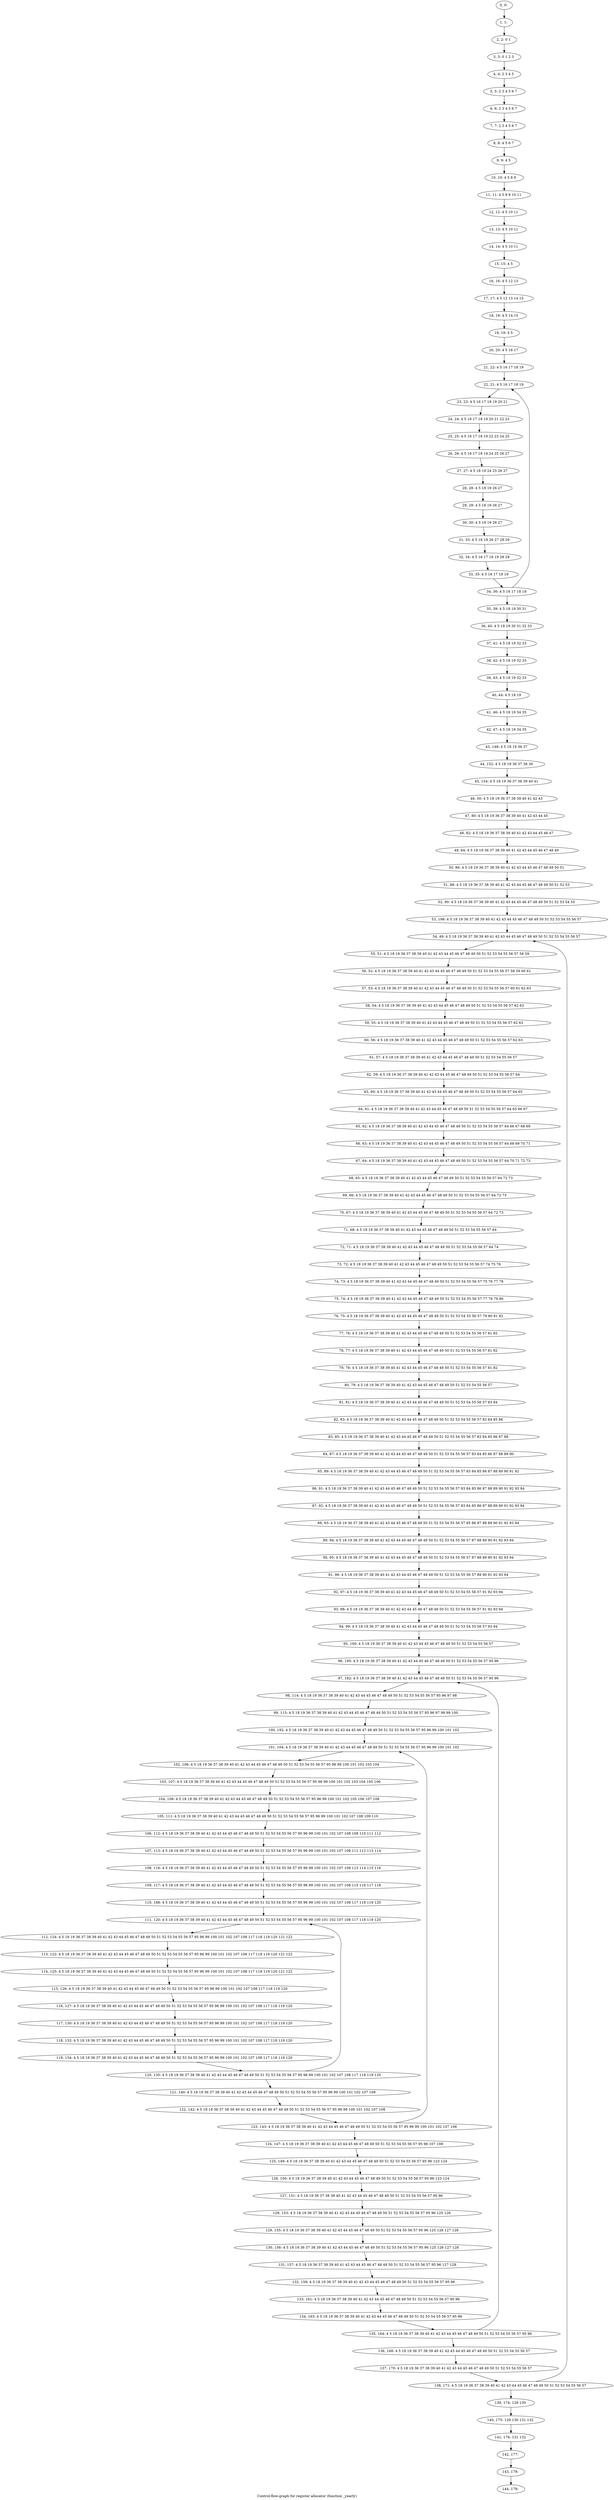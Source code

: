 digraph G {
graph [label="Control-flow-graph for register allocator (function _yearly)"]
0[label="0, 0: "];
1[label="1, 1: "];
2[label="2, 2: 0 1 "];
3[label="3, 3: 0 1 2 3 "];
4[label="4, 4: 2 3 4 5 "];
5[label="5, 5: 2 3 4 5 6 7 "];
6[label="6, 6: 2 3 4 5 6 7 "];
7[label="7, 7: 2 3 4 5 6 7 "];
8[label="8, 8: 4 5 6 7 "];
9[label="9, 9: 4 5 "];
10[label="10, 10: 4 5 8 9 "];
11[label="11, 11: 4 5 8 9 10 11 "];
12[label="12, 12: 4 5 10 11 "];
13[label="13, 13: 4 5 10 11 "];
14[label="14, 14: 4 5 10 11 "];
15[label="15, 15: 4 5 "];
16[label="16, 16: 4 5 12 13 "];
17[label="17, 17: 4 5 12 13 14 15 "];
18[label="18, 18: 4 5 14 15 "];
19[label="19, 19: 4 5 "];
20[label="20, 20: 4 5 16 17 "];
21[label="21, 22: 4 5 16 17 18 19 "];
22[label="22, 21: 4 5 16 17 18 19 "];
23[label="23, 23: 4 5 16 17 18 19 20 21 "];
24[label="24, 24: 4 5 16 17 18 19 20 21 22 23 "];
25[label="25, 25: 4 5 16 17 18 19 22 23 24 25 "];
26[label="26, 26: 4 5 16 17 18 19 24 25 26 27 "];
27[label="27, 27: 4 5 18 19 24 25 26 27 "];
28[label="28, 28: 4 5 18 19 26 27 "];
29[label="29, 29: 4 5 18 19 26 27 "];
30[label="30, 30: 4 5 18 19 26 27 "];
31[label="31, 33: 4 5 18 19 26 27 28 29 "];
32[label="32, 34: 4 5 16 17 18 19 28 29 "];
33[label="33, 35: 4 5 16 17 18 19 "];
34[label="34, 36: 4 5 16 17 18 19 "];
35[label="35, 39: 4 5 18 19 30 31 "];
36[label="36, 40: 4 5 18 19 30 31 32 33 "];
37[label="37, 41: 4 5 18 19 32 33 "];
38[label="38, 42: 4 5 18 19 32 33 "];
39[label="39, 43: 4 5 18 19 32 33 "];
40[label="40, 44: 4 5 18 19 "];
41[label="41, 46: 4 5 18 19 34 35 "];
42[label="42, 47: 4 5 18 19 34 35 "];
43[label="43, 148: 4 5 18 19 36 37 "];
44[label="44, 152: 4 5 18 19 36 37 38 39 "];
45[label="45, 154: 4 5 18 19 36 37 38 39 40 41 "];
46[label="46, 50: 4 5 18 19 36 37 38 39 40 41 42 43 "];
47[label="47, 80: 4 5 18 19 36 37 38 39 40 41 42 43 44 45 "];
48[label="48, 82: 4 5 18 19 36 37 38 39 40 41 42 43 44 45 46 47 "];
49[label="49, 84: 4 5 18 19 36 37 38 39 40 41 42 43 44 45 46 47 48 49 "];
50[label="50, 86: 4 5 18 19 36 37 38 39 40 41 42 43 44 45 46 47 48 49 50 51 "];
51[label="51, 88: 4 5 18 19 36 37 38 39 40 41 42 43 44 45 46 47 48 49 50 51 52 53 "];
52[label="52, 90: 4 5 18 19 36 37 38 39 40 41 42 43 44 45 46 47 48 49 50 51 52 53 54 55 "];
53[label="53, 198: 4 5 18 19 36 37 38 39 40 41 42 43 44 45 46 47 48 49 50 51 52 53 54 55 56 57 "];
54[label="54, 49: 4 5 18 19 36 37 38 39 40 41 42 43 44 45 46 47 48 49 50 51 52 53 54 55 56 57 "];
55[label="55, 51: 4 5 18 19 36 37 38 39 40 41 42 43 44 45 46 47 48 49 50 51 52 53 54 55 56 57 58 59 "];
56[label="56, 52: 4 5 18 19 36 37 38 39 40 41 42 43 44 45 46 47 48 49 50 51 52 53 54 55 56 57 58 59 60 61 "];
57[label="57, 53: 4 5 18 19 36 37 38 39 40 41 42 43 44 45 46 47 48 49 50 51 52 53 54 55 56 57 60 61 62 63 "];
58[label="58, 54: 4 5 18 19 36 37 38 39 40 41 42 43 44 45 46 47 48 49 50 51 52 53 54 55 56 57 62 63 "];
59[label="59, 55: 4 5 18 19 36 37 38 39 40 41 42 43 44 45 46 47 48 49 50 51 52 53 54 55 56 57 62 63 "];
60[label="60, 56: 4 5 18 19 36 37 38 39 40 41 42 43 44 45 46 47 48 49 50 51 52 53 54 55 56 57 62 63 "];
61[label="61, 57: 4 5 18 19 36 37 38 39 40 41 42 43 44 45 46 47 48 49 50 51 52 53 54 55 56 57 "];
62[label="62, 59: 4 5 18 19 36 37 38 39 40 41 42 43 44 45 46 47 48 49 50 51 52 53 54 55 56 57 64 "];
63[label="63, 60: 4 5 18 19 36 37 38 39 40 41 42 43 44 45 46 47 48 49 50 51 52 53 54 55 56 57 64 65 "];
64[label="64, 61: 4 5 18 19 36 37 38 39 40 41 42 43 44 45 46 47 48 49 50 51 52 53 54 55 56 57 64 65 66 67 "];
65[label="65, 62: 4 5 18 19 36 37 38 39 40 41 42 43 44 45 46 47 48 49 50 51 52 53 54 55 56 57 64 66 67 68 69 "];
66[label="66, 63: 4 5 18 19 36 37 38 39 40 41 42 43 44 45 46 47 48 49 50 51 52 53 54 55 56 57 64 68 69 70 71 "];
67[label="67, 64: 4 5 18 19 36 37 38 39 40 41 42 43 44 45 46 47 48 49 50 51 52 53 54 55 56 57 64 70 71 72 73 "];
68[label="68, 65: 4 5 18 19 36 37 38 39 40 41 42 43 44 45 46 47 48 49 50 51 52 53 54 55 56 57 64 72 73 "];
69[label="69, 66: 4 5 18 19 36 37 38 39 40 41 42 43 44 45 46 47 48 49 50 51 52 53 54 55 56 57 64 72 73 "];
70[label="70, 67: 4 5 18 19 36 37 38 39 40 41 42 43 44 45 46 47 48 49 50 51 52 53 54 55 56 57 64 72 73 "];
71[label="71, 68: 4 5 18 19 36 37 38 39 40 41 42 43 44 45 46 47 48 49 50 51 52 53 54 55 56 57 64 "];
72[label="72, 71: 4 5 18 19 36 37 38 39 40 41 42 43 44 45 46 47 48 49 50 51 52 53 54 55 56 57 64 74 "];
73[label="73, 72: 4 5 18 19 36 37 38 39 40 41 42 43 44 45 46 47 48 49 50 51 52 53 54 55 56 57 74 75 76 "];
74[label="74, 73: 4 5 18 19 36 37 38 39 40 41 42 43 44 45 46 47 48 49 50 51 52 53 54 55 56 57 75 76 77 78 "];
75[label="75, 74: 4 5 18 19 36 37 38 39 40 41 42 43 44 45 46 47 48 49 50 51 52 53 54 55 56 57 77 78 79 80 "];
76[label="76, 75: 4 5 18 19 36 37 38 39 40 41 42 43 44 45 46 47 48 49 50 51 52 53 54 55 56 57 79 80 81 82 "];
77[label="77, 76: 4 5 18 19 36 37 38 39 40 41 42 43 44 45 46 47 48 49 50 51 52 53 54 55 56 57 81 82 "];
78[label="78, 77: 4 5 18 19 36 37 38 39 40 41 42 43 44 45 46 47 48 49 50 51 52 53 54 55 56 57 81 82 "];
79[label="79, 78: 4 5 18 19 36 37 38 39 40 41 42 43 44 45 46 47 48 49 50 51 52 53 54 55 56 57 81 82 "];
80[label="80, 79: 4 5 18 19 36 37 38 39 40 41 42 43 44 45 46 47 48 49 50 51 52 53 54 55 56 57 "];
81[label="81, 81: 4 5 18 19 36 37 38 39 40 41 42 43 44 45 46 47 48 49 50 51 52 53 54 55 56 57 83 84 "];
82[label="82, 83: 4 5 18 19 36 37 38 39 40 41 42 43 44 45 46 47 48 49 50 51 52 53 54 55 56 57 83 84 85 86 "];
83[label="83, 85: 4 5 18 19 36 37 38 39 40 41 42 43 44 45 46 47 48 49 50 51 52 53 54 55 56 57 83 84 85 86 87 88 "];
84[label="84, 87: 4 5 18 19 36 37 38 39 40 41 42 43 44 45 46 47 48 49 50 51 52 53 54 55 56 57 83 84 85 86 87 88 89 90 "];
85[label="85, 89: 4 5 18 19 36 37 38 39 40 41 42 43 44 45 46 47 48 49 50 51 52 53 54 55 56 57 83 84 85 86 87 88 89 90 91 92 "];
86[label="86, 91: 4 5 18 19 36 37 38 39 40 41 42 43 44 45 46 47 48 49 50 51 52 53 54 55 56 57 83 84 85 86 87 88 89 90 91 92 93 94 "];
87[label="87, 92: 4 5 18 19 36 37 38 39 40 41 42 43 44 45 46 47 48 49 50 51 52 53 54 55 56 57 83 84 85 86 87 88 89 90 91 92 93 94 "];
88[label="88, 93: 4 5 18 19 36 37 38 39 40 41 42 43 44 45 46 47 48 49 50 51 52 53 54 55 56 57 85 86 87 88 89 90 91 92 93 94 "];
89[label="89, 94: 4 5 18 19 36 37 38 39 40 41 42 43 44 45 46 47 48 49 50 51 52 53 54 55 56 57 87 88 89 90 91 92 93 94 "];
90[label="90, 95: 4 5 18 19 36 37 38 39 40 41 42 43 44 45 46 47 48 49 50 51 52 53 54 55 56 57 87 88 89 90 91 92 93 94 "];
91[label="91, 96: 4 5 18 19 36 37 38 39 40 41 42 43 44 45 46 47 48 49 50 51 52 53 54 55 56 57 89 90 91 92 93 94 "];
92[label="92, 97: 4 5 18 19 36 37 38 39 40 41 42 43 44 45 46 47 48 49 50 51 52 53 54 55 56 57 91 92 93 94 "];
93[label="93, 98: 4 5 18 19 36 37 38 39 40 41 42 43 44 45 46 47 48 49 50 51 52 53 54 55 56 57 91 92 93 94 "];
94[label="94, 99: 4 5 18 19 36 37 38 39 40 41 42 43 44 45 46 47 48 49 50 51 52 53 54 55 56 57 93 94 "];
95[label="95, 100: 4 5 18 19 36 37 38 39 40 41 42 43 44 45 46 47 48 49 50 51 52 53 54 55 56 57 "];
96[label="96, 195: 4 5 18 19 36 37 38 39 40 41 42 43 44 45 46 47 48 49 50 51 52 53 54 55 56 57 95 96 "];
97[label="97, 182: 4 5 18 19 36 37 38 39 40 41 42 43 44 45 46 47 48 49 50 51 52 53 54 55 56 57 95 96 "];
98[label="98, 114: 4 5 18 19 36 37 38 39 40 41 42 43 44 45 46 47 48 49 50 51 52 53 54 55 56 57 95 96 97 98 "];
99[label="99, 115: 4 5 18 19 36 37 38 39 40 41 42 43 44 45 46 47 48 49 50 51 52 53 54 55 56 57 95 96 97 98 99 100 "];
100[label="100, 192: 4 5 18 19 36 37 38 39 40 41 42 43 44 45 46 47 48 49 50 51 52 53 54 55 56 57 95 96 99 100 101 102 "];
101[label="101, 104: 4 5 18 19 36 37 38 39 40 41 42 43 44 45 46 47 48 49 50 51 52 53 54 55 56 57 95 96 99 100 101 102 "];
102[label="102, 106: 4 5 18 19 36 37 38 39 40 41 42 43 44 45 46 47 48 49 50 51 52 53 54 55 56 57 95 96 99 100 101 102 103 104 "];
103[label="103, 107: 4 5 18 19 36 37 38 39 40 41 42 43 44 45 46 47 48 49 50 51 52 53 54 55 56 57 95 96 99 100 101 102 103 104 105 106 "];
104[label="104, 108: 4 5 18 19 36 37 38 39 40 41 42 43 44 45 46 47 48 49 50 51 52 53 54 55 56 57 95 96 99 100 101 102 105 106 107 108 "];
105[label="105, 111: 4 5 18 19 36 37 38 39 40 41 42 43 44 45 46 47 48 49 50 51 52 53 54 55 56 57 95 96 99 100 101 102 107 108 109 110 "];
106[label="106, 112: 4 5 18 19 36 37 38 39 40 41 42 43 44 45 46 47 48 49 50 51 52 53 54 55 56 57 95 96 99 100 101 102 107 108 109 110 111 112 "];
107[label="107, 113: 4 5 18 19 36 37 38 39 40 41 42 43 44 45 46 47 48 49 50 51 52 53 54 55 56 57 95 96 99 100 101 102 107 108 111 112 113 114 "];
108[label="108, 116: 4 5 18 19 36 37 38 39 40 41 42 43 44 45 46 47 48 49 50 51 52 53 54 55 56 57 95 96 99 100 101 102 107 108 113 114 115 116 "];
109[label="109, 117: 4 5 18 19 36 37 38 39 40 41 42 43 44 45 46 47 48 49 50 51 52 53 54 55 56 57 95 96 99 100 101 102 107 108 115 116 117 118 "];
110[label="110, 188: 4 5 18 19 36 37 38 39 40 41 42 43 44 45 46 47 48 49 50 51 52 53 54 55 56 57 95 96 99 100 101 102 107 108 117 118 119 120 "];
111[label="111, 120: 4 5 18 19 36 37 38 39 40 41 42 43 44 45 46 47 48 49 50 51 52 53 54 55 56 57 95 96 99 100 101 102 107 108 117 118 119 120 "];
112[label="112, 124: 4 5 18 19 36 37 38 39 40 41 42 43 44 45 46 47 48 49 50 51 52 53 54 55 56 57 95 96 99 100 101 102 107 108 117 118 119 120 121 122 "];
113[label="113, 122: 4 5 18 19 36 37 38 39 40 41 42 43 44 45 46 47 48 49 50 51 52 53 54 55 56 57 95 96 99 100 101 102 107 108 117 118 119 120 121 122 "];
114[label="114, 125: 4 5 18 19 36 37 38 39 40 41 42 43 44 45 46 47 48 49 50 51 52 53 54 55 56 57 95 96 99 100 101 102 107 108 117 118 119 120 121 122 "];
115[label="115, 126: 4 5 18 19 36 37 38 39 40 41 42 43 44 45 46 47 48 49 50 51 52 53 54 55 56 57 95 96 99 100 101 102 107 108 117 118 119 120 "];
116[label="116, 127: 4 5 18 19 36 37 38 39 40 41 42 43 44 45 46 47 48 49 50 51 52 53 54 55 56 57 95 96 99 100 101 102 107 108 117 118 119 120 "];
117[label="117, 130: 4 5 18 19 36 37 38 39 40 41 42 43 44 45 46 47 48 49 50 51 52 53 54 55 56 57 95 96 99 100 101 102 107 108 117 118 119 120 "];
118[label="118, 132: 4 5 18 19 36 37 38 39 40 41 42 43 44 45 46 47 48 49 50 51 52 53 54 55 56 57 95 96 99 100 101 102 107 108 117 118 119 120 "];
119[label="119, 134: 4 5 18 19 36 37 38 39 40 41 42 43 44 45 46 47 48 49 50 51 52 53 54 55 56 57 95 96 99 100 101 102 107 108 117 118 119 120 "];
120[label="120, 135: 4 5 18 19 36 37 38 39 40 41 42 43 44 45 46 47 48 49 50 51 52 53 54 55 56 57 95 96 99 100 101 102 107 108 117 118 119 120 "];
121[label="121, 140: 4 5 18 19 36 37 38 39 40 41 42 43 44 45 46 47 48 49 50 51 52 53 54 55 56 57 95 96 99 100 101 102 107 108 "];
122[label="122, 142: 4 5 18 19 36 37 38 39 40 41 42 43 44 45 46 47 48 49 50 51 52 53 54 55 56 57 95 96 99 100 101 102 107 108 "];
123[label="123, 143: 4 5 18 19 36 37 38 39 40 41 42 43 44 45 46 47 48 49 50 51 52 53 54 55 56 57 95 96 99 100 101 102 107 108 "];
124[label="124, 147: 4 5 18 19 36 37 38 39 40 41 42 43 44 45 46 47 48 49 50 51 52 53 54 55 56 57 95 96 107 108 "];
125[label="125, 149: 4 5 18 19 36 37 38 39 40 41 42 43 44 45 46 47 48 49 50 51 52 53 54 55 56 57 95 96 123 124 "];
126[label="126, 150: 4 5 18 19 36 37 38 39 40 41 42 43 44 45 46 47 48 49 50 51 52 53 54 55 56 57 95 96 123 124 "];
127[label="127, 151: 4 5 18 19 36 37 38 39 40 41 42 43 44 45 46 47 48 49 50 51 52 53 54 55 56 57 95 96 "];
128[label="128, 153: 4 5 18 19 36 37 38 39 40 41 42 43 44 45 46 47 48 49 50 51 52 53 54 55 56 57 95 96 125 126 "];
129[label="129, 155: 4 5 18 19 36 37 38 39 40 41 42 43 44 45 46 47 48 49 50 51 52 53 54 55 56 57 95 96 125 126 127 128 "];
130[label="130, 156: 4 5 18 19 36 37 38 39 40 41 42 43 44 45 46 47 48 49 50 51 52 53 54 55 56 57 95 96 125 126 127 128 "];
131[label="131, 157: 4 5 18 19 36 37 38 39 40 41 42 43 44 45 46 47 48 49 50 51 52 53 54 55 56 57 95 96 127 128 "];
132[label="132, 158: 4 5 18 19 36 37 38 39 40 41 42 43 44 45 46 47 48 49 50 51 52 53 54 55 56 57 95 96 "];
133[label="133, 161: 4 5 18 19 36 37 38 39 40 41 42 43 44 45 46 47 48 49 50 51 52 53 54 55 56 57 95 96 "];
134[label="134, 163: 4 5 18 19 36 37 38 39 40 41 42 43 44 45 46 47 48 49 50 51 52 53 54 55 56 57 95 96 "];
135[label="135, 164: 4 5 18 19 36 37 38 39 40 41 42 43 44 45 46 47 48 49 50 51 52 53 54 55 56 57 95 96 "];
136[label="136, 168: 4 5 18 19 36 37 38 39 40 41 42 43 44 45 46 47 48 49 50 51 52 53 54 55 56 57 "];
137[label="137, 170: 4 5 18 19 36 37 38 39 40 41 42 43 44 45 46 47 48 49 50 51 52 53 54 55 56 57 "];
138[label="138, 171: 4 5 18 19 36 37 38 39 40 41 42 43 44 45 46 47 48 49 50 51 52 53 54 55 56 57 "];
139[label="139, 174: 129 130 "];
140[label="140, 175: 129 130 131 132 "];
141[label="141, 176: 131 132 "];
142[label="142, 177: "];
143[label="143, 178: "];
144[label="144, 179: "];
0->1 ;
1->2 ;
2->3 ;
3->4 ;
4->5 ;
5->6 ;
6->7 ;
7->8 ;
8->9 ;
9->10 ;
10->11 ;
11->12 ;
12->13 ;
13->14 ;
14->15 ;
15->16 ;
16->17 ;
17->18 ;
18->19 ;
19->20 ;
20->21 ;
21->22 ;
22->23 ;
23->24 ;
24->25 ;
25->26 ;
26->27 ;
27->28 ;
28->29 ;
29->30 ;
30->31 ;
31->32 ;
32->33 ;
33->34 ;
34->35 ;
34->22 ;
35->36 ;
36->37 ;
37->38 ;
38->39 ;
39->40 ;
40->41 ;
41->42 ;
42->43 ;
43->44 ;
44->45 ;
45->46 ;
46->47 ;
47->48 ;
48->49 ;
49->50 ;
50->51 ;
51->52 ;
52->53 ;
53->54 ;
54->55 ;
55->56 ;
56->57 ;
57->58 ;
58->59 ;
59->60 ;
60->61 ;
61->62 ;
62->63 ;
63->64 ;
64->65 ;
65->66 ;
66->67 ;
67->68 ;
68->69 ;
69->70 ;
70->71 ;
71->72 ;
72->73 ;
73->74 ;
74->75 ;
75->76 ;
76->77 ;
77->78 ;
78->79 ;
79->80 ;
80->81 ;
81->82 ;
82->83 ;
83->84 ;
84->85 ;
85->86 ;
86->87 ;
87->88 ;
88->89 ;
89->90 ;
90->91 ;
91->92 ;
92->93 ;
93->94 ;
94->95 ;
95->96 ;
96->97 ;
97->98 ;
98->99 ;
99->100 ;
100->101 ;
101->102 ;
102->103 ;
103->104 ;
104->105 ;
105->106 ;
106->107 ;
107->108 ;
108->109 ;
109->110 ;
110->111 ;
111->112 ;
112->113 ;
113->114 ;
114->115 ;
115->116 ;
116->117 ;
117->118 ;
118->119 ;
119->120 ;
120->121 ;
120->111 ;
121->122 ;
122->123 ;
123->124 ;
123->101 ;
124->125 ;
125->126 ;
126->127 ;
127->128 ;
128->129 ;
129->130 ;
130->131 ;
131->132 ;
132->133 ;
133->134 ;
134->135 ;
135->136 ;
135->97 ;
136->137 ;
137->138 ;
138->139 ;
138->54 ;
139->140 ;
140->141 ;
141->142 ;
142->143 ;
143->144 ;
}
